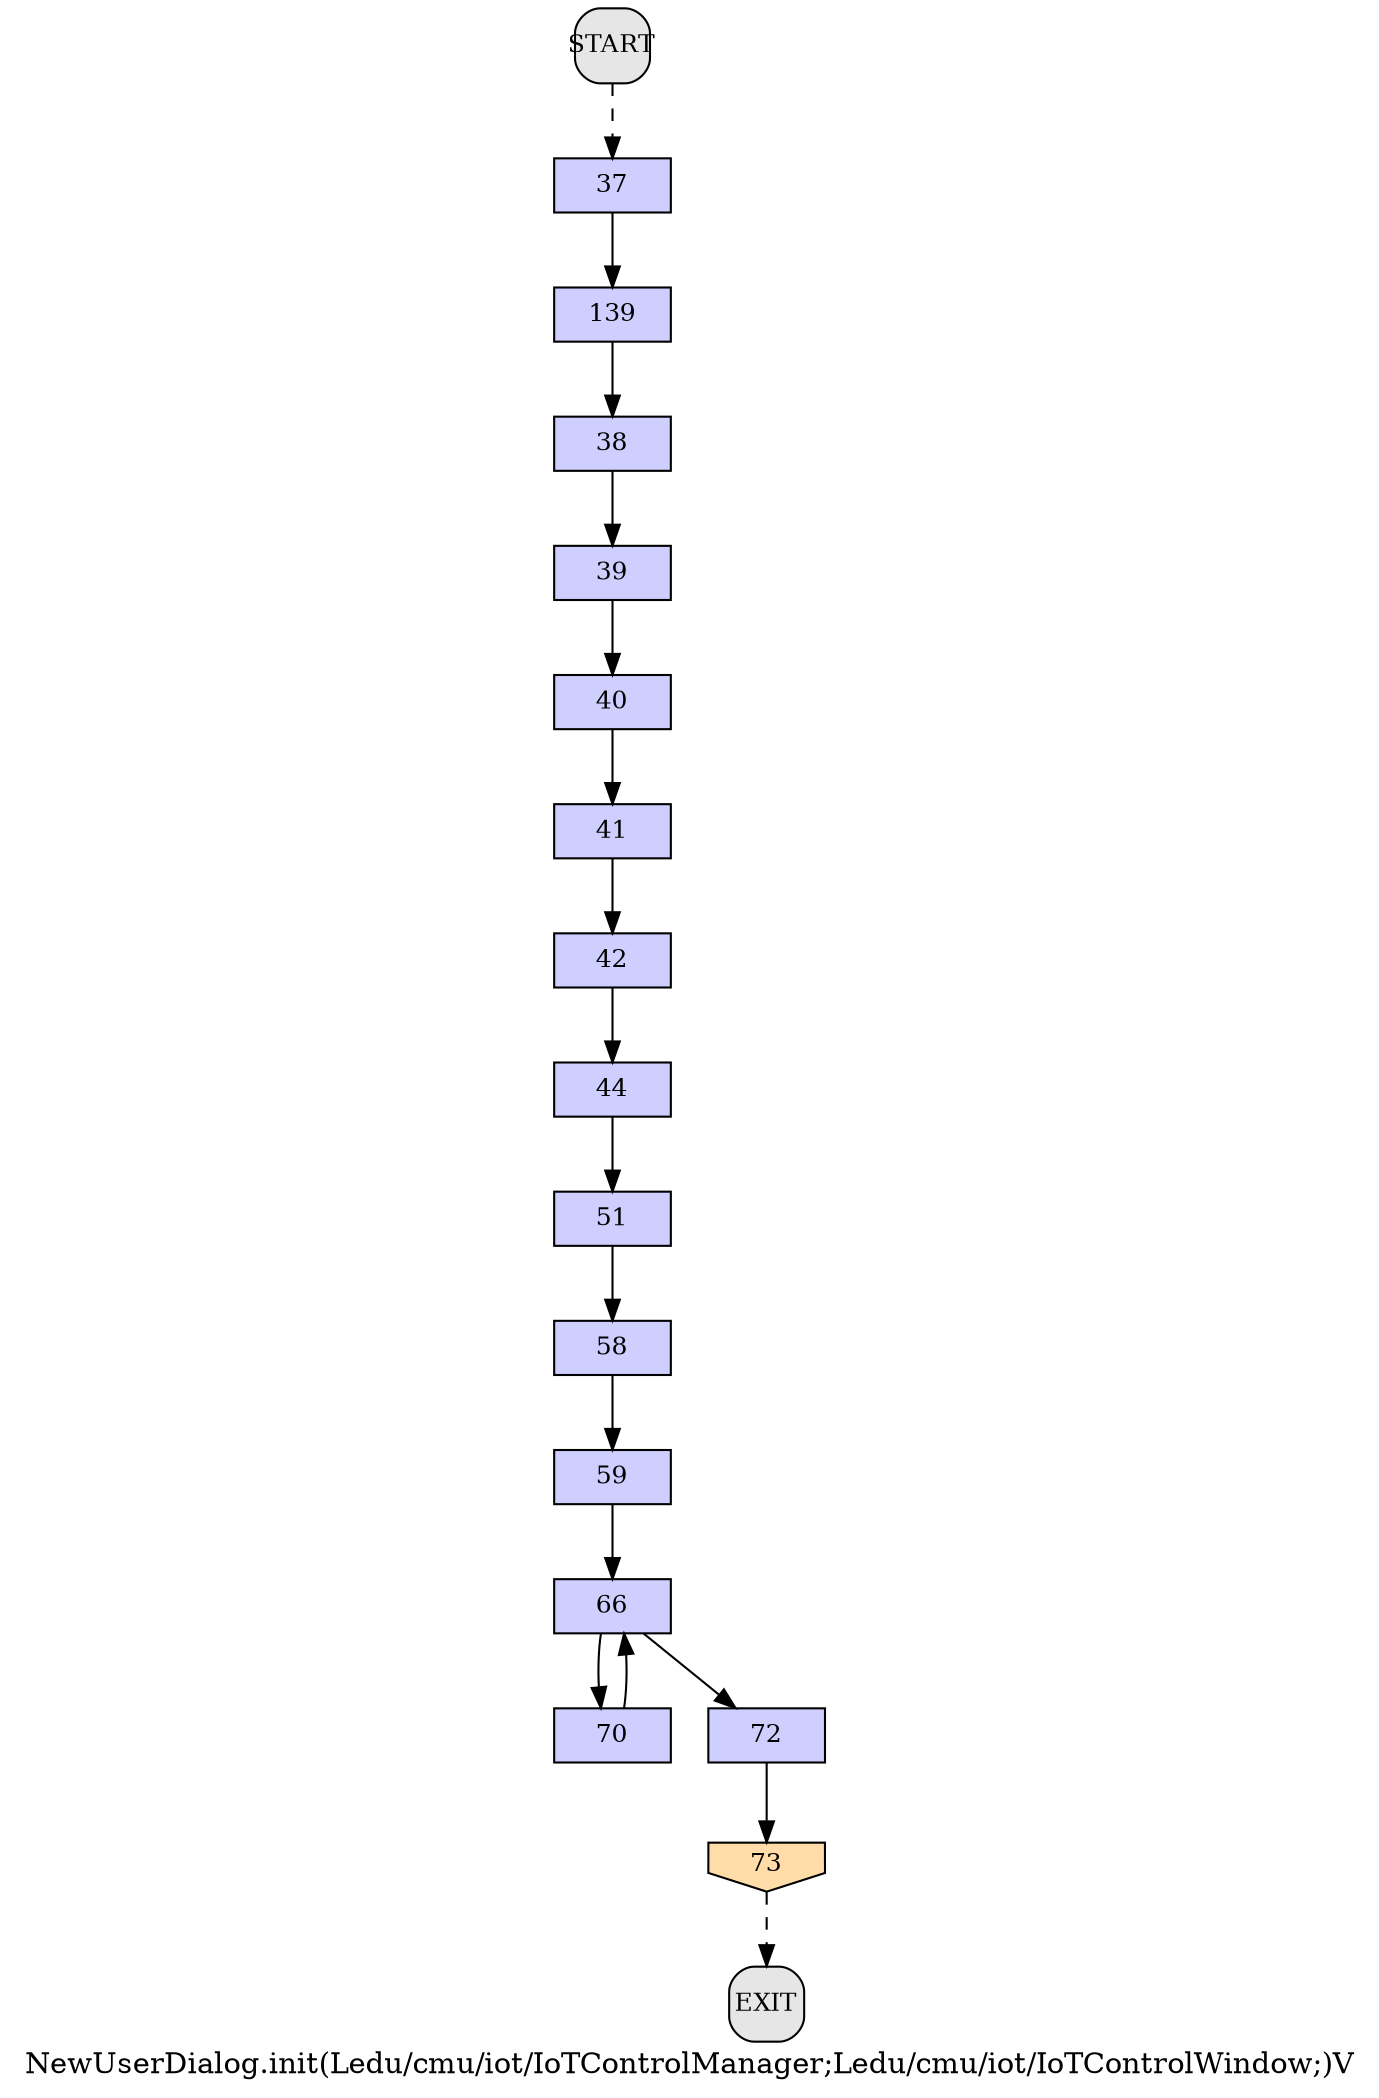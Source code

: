 /* --------------------------------------------------- */
/* Generated by Dr. Garbage Control Flow Graph Factory */
/* http://www.drgarbage.com                            */
/* Version: 4.5.0.201508311741                         */
/* Retrieved on: 2015-12-01 08:09:24.670               */
/* --------------------------------------------------- */
digraph "NewUserDialog.init(Ledu/cmu/iot/IoTControlManager;Ledu/cmu/iot/IoTControlWindow;)V" {
 graph [label="NewUserDialog.init(Ledu/cmu/iot/IoTControlManager;Ledu/cmu/iot/IoTControlWindow;)V"];
 2 [label="37", shape=box, style=filled, fillcolor="#CECEFF", fixedsize=true, fontsize=12, width=0.78, height=0.36 ]
 3 [label="38", shape=box, style=filled, fillcolor="#CECEFF", fixedsize=true, fontsize=12, width=0.78, height=0.36 ]
 4 [label="39", shape=box, style=filled, fillcolor="#CECEFF", fixedsize=true, fontsize=12, width=0.78, height=0.36 ]
 5 [label="40", shape=box, style=filled, fillcolor="#CECEFF", fixedsize=true, fontsize=12, width=0.78, height=0.36 ]
 6 [label="41", shape=box, style=filled, fillcolor="#CECEFF", fixedsize=true, fontsize=12, width=0.78, height=0.36 ]
 7 [label="42", shape=box, style=filled, fillcolor="#CECEFF", fixedsize=true, fontsize=12, width=0.78, height=0.36 ]
 8 [label="44", shape=box, style=filled, fillcolor="#CECEFF", fixedsize=true, fontsize=12, width=0.78, height=0.36 ]
 9 [label="51", shape=box, style=filled, fillcolor="#CECEFF", fixedsize=true, fontsize=12, width=0.78, height=0.36 ]
 10 [label="58", shape=box, style=filled, fillcolor="#CECEFF", fixedsize=true, fontsize=12, width=0.78, height=0.36 ]
 11 [label="59", shape=box, style=filled, fillcolor="#CECEFF", fixedsize=true, fontsize=12, width=0.78, height=0.36 ]
 12 [label="66", shape=box, style=filled, fillcolor="#CECEFF", fixedsize=true, fontsize=12, width=0.78, height=0.36 ]
 13 [label="70", shape=box, style=filled, fillcolor="#CECEFF", fixedsize=true, fontsize=12, width=0.78, height=0.36 ]
 14 [label="72", shape=box, style=filled, fillcolor="#CECEFF", fixedsize=true, fontsize=12, width=0.78, height=0.36 ]
 15 [label="73", shape=invhouse, style=filled, fillcolor="#FFDCA8", fixedsize=true, fontsize=12, width=0.78, height=0.36 ]
 16 [label="139", shape=box, style=filled, fillcolor="#CECEFF", fixedsize=true, fontsize=12, width=0.78, height=0.36 ]
 17 [label="START", shape=box, style="filled, rounded", fillcolor="#E6E6E6", fixedsize=true, fontsize=12, width=0.5, height=0.5 ]
 18 [label="EXIT", shape=box, style="filled, rounded", fillcolor="#E6E6E6", fixedsize=true, fontsize=12, width=0.5, height=0.5 ]
 17 -> 2 [label="", style=dashed ]
 16 -> 3 [label="", style=solid ]
 3 -> 4 [label="", style=solid ]
 4 -> 5 [label="", style=solid ]
 5 -> 6 [label="", style=solid ]
 6 -> 7 [label="", style=solid ]
 7 -> 8 [label="", style=solid ]
 8 -> 9 [label="", style=solid ]
 9 -> 10 [label="", style=solid ]
 10 -> 11 [label="", style=solid ]
 11 -> 12 [label="", style=solid ]
 13 -> 12 [label="", style=solid ]
 12 -> 13 [label="", style=solid ]
 12 -> 14 [label="", style=solid ]
 14 -> 15 [label="", style=solid ]
 2 -> 16 [label="", style=solid ]
 15 -> 18 [label="", style=dashed ]
}
